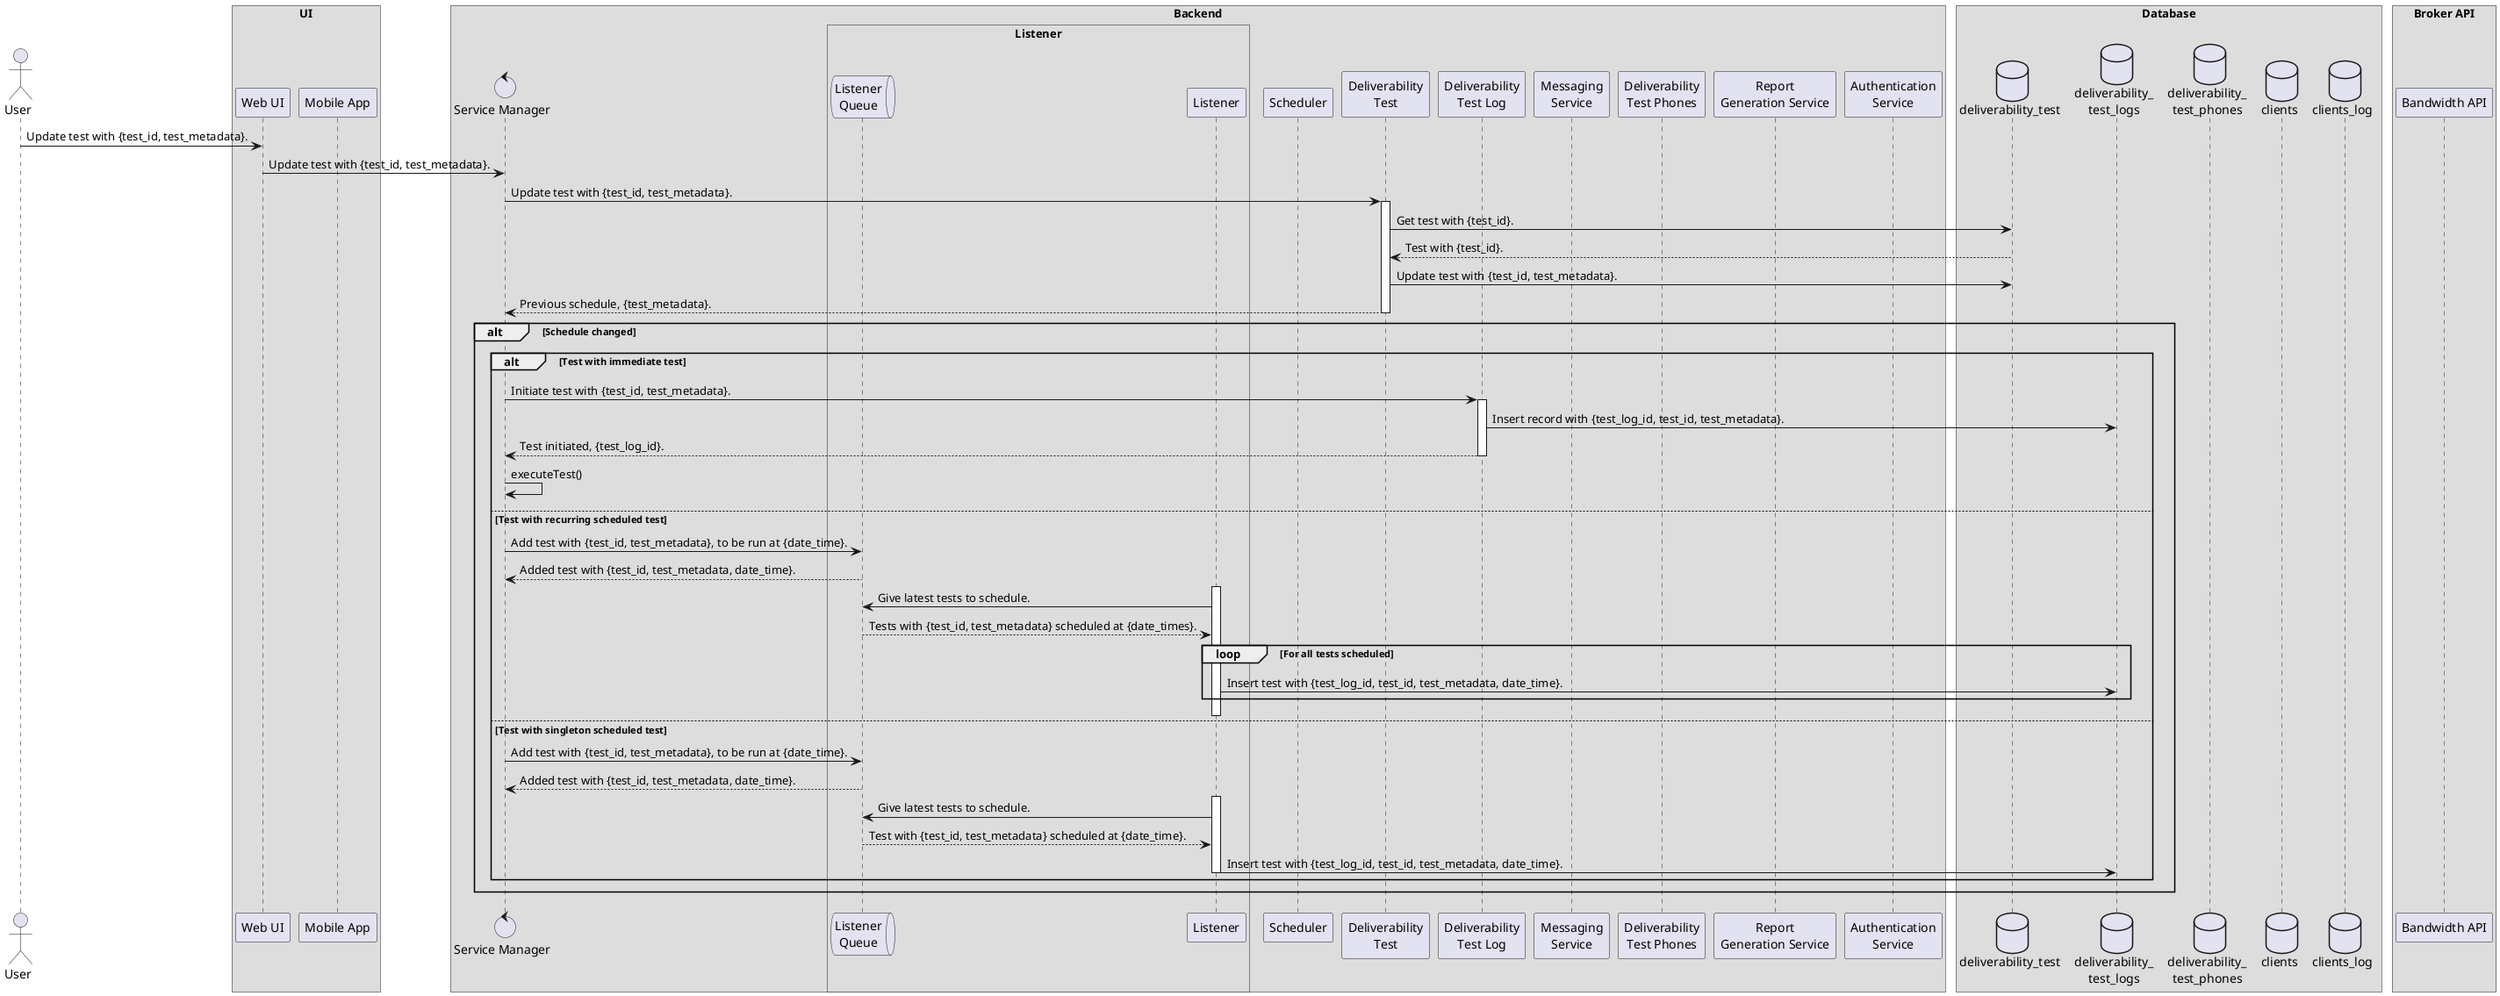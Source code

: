 @startuml
!pragma teoz true
/'Defines the protocol when a user updates a test. Three different implementations are shown, with the test either'/
/'being immediately triggered, or being updated to be a singleton scheduled or recurring test. '/
/'author: Luvai Cutlerywala <luvaidc@gmail.com>'/

/'Define the actors and participants.'/
actor User as user

box UI
    participant "Web UI" as web_ui
    participant "Mobile App" as mobile_app
end box

box Backend
    control "Service Manager" as service_manager

    box Listener
        queue "Listener\nQueue" as listener_queue
        participant "Listener" as listener
    end box

    participant "Scheduler" as scheduler
    participant "Deliverability\nTest" as deliverability_test
    participant "Deliverability\nTest Log" as deliverability_test_log
    participant "Messaging\nService" as messenger
    participant "Deliverability\nTest Phones" as deliverability_test_phones
    participant "Report\nGeneration Service" as report_generator
    participant "Authentication\nService" as auth
end box

box Database
    database "deliverability_test" as dt
    database "deliverability_\ntest_logs" as dtl
    database "deliverability_\ntest_phones" as dtp
    database clients as clients
    database clients_log as cl
end box

box "Broker API"
    participant "Bandwidth API" as broker_api
end box

user -> web_ui: Update test with {test_id, test_metadata}.
web_ui -> service_manager: Update test with {test_id, test_metadata}.
service_manager -> deliverability_test: Update test with {test_id, test_metadata}.
activate deliverability_test
deliverability_test -> dt: Get test with {test_id}.
dt --> deliverability_test: Test with {test_id}.
deliverability_test -> dt: Update test with {test_id, test_metadata}.
deliverability_test --> service_manager: Previous schedule, {test_metadata}.
deactivate deliverability_test
alt Schedule changed
    alt Test with immediate test
        service_manager -> deliverability_test_log: Initiate test with {test_id, test_metadata}.
        activate deliverability_test_log
        deliverability_test_log -> dtl: Insert record with {test_log_id, test_id, test_metadata}.
        deliverability_test_log --> service_manager: Test initiated, {test_log_id}.
        deactivate deliverability_test_log
        service_manager -> service_manager: executeTest()
    else Test with recurring scheduled test
        service_manager -> listener_queue: Add test with {test_id, test_metadata}, to be run at {date_time}.
        listener_queue --> service_manager: Added test with {test_id, test_metadata, date_time}.
        activate listener
        listener -> listener_queue: Give latest tests to schedule.
        listener_queue --> listener: Tests with {test_id, test_metadata} scheduled at {date_times}.
        loop For all tests scheduled
            listener -> dtl: Insert test with {test_log_id, test_id, test_metadata, date_time}.
        end
        deactivate listener
    else Test with singleton scheduled test
        service_manager -> listener_queue: Add test with {test_id, test_metadata}, to be run at {date_time}.
        listener_queue --> service_manager: Added test with {test_id, test_metadata, date_time}.
        activate listener
        listener -> listener_queue: Give latest tests to schedule.
        listener_queue --> listener: Test with {test_id, test_metadata} scheduled at {date_time}.
        listener -> dtl: Insert test with {test_log_id, test_id, test_metadata, date_time}.
        deactivate listener
    end
end
@enduml